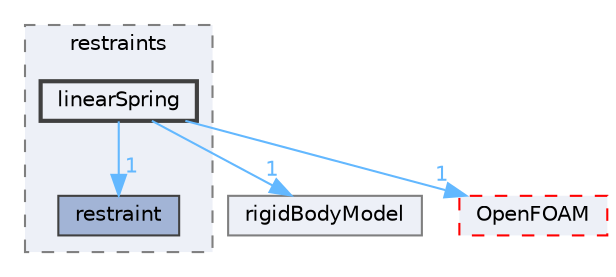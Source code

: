 digraph "src/rigidBodyDynamics/restraints/linearSpring"
{
 // LATEX_PDF_SIZE
  bgcolor="transparent";
  edge [fontname=Helvetica,fontsize=10,labelfontname=Helvetica,labelfontsize=10];
  node [fontname=Helvetica,fontsize=10,shape=box,height=0.2,width=0.4];
  compound=true
  subgraph clusterdir_5934478bd312d980c3411c3627b10c8a {
    graph [ bgcolor="#edf0f7", pencolor="grey50", label="restraints", fontname=Helvetica,fontsize=10 style="filled,dashed", URL="dir_5934478bd312d980c3411c3627b10c8a.html",tooltip=""]
  dir_af944db0c164b1c029d2b46f26f41dd1 [label="restraint", fillcolor="#a2b4d6", color="grey25", style="filled", URL="dir_af944db0c164b1c029d2b46f26f41dd1.html",tooltip=""];
  dir_2bd76bfe16819387dd2b34c0e0b79799 [label="linearSpring", fillcolor="#edf0f7", color="grey25", style="filled,bold", URL="dir_2bd76bfe16819387dd2b34c0e0b79799.html",tooltip=""];
  }
  dir_01d230fdb888802d871acc5f0e1690e2 [label="rigidBodyModel", fillcolor="#edf0f7", color="grey50", style="filled", URL="dir_01d230fdb888802d871acc5f0e1690e2.html",tooltip=""];
  dir_c5473ff19b20e6ec4dfe5c310b3778a8 [label="OpenFOAM", fillcolor="#edf0f7", color="red", style="filled,dashed", URL="dir_c5473ff19b20e6ec4dfe5c310b3778a8.html",tooltip=""];
  dir_2bd76bfe16819387dd2b34c0e0b79799->dir_01d230fdb888802d871acc5f0e1690e2 [headlabel="1", labeldistance=1.5 headhref="dir_002204_003354.html" href="dir_002204_003354.html" color="steelblue1" fontcolor="steelblue1"];
  dir_2bd76bfe16819387dd2b34c0e0b79799->dir_af944db0c164b1c029d2b46f26f41dd1 [headlabel="1", labeldistance=1.5 headhref="dir_002204_003330.html" href="dir_002204_003330.html" color="steelblue1" fontcolor="steelblue1"];
  dir_2bd76bfe16819387dd2b34c0e0b79799->dir_c5473ff19b20e6ec4dfe5c310b3778a8 [headlabel="1", labeldistance=1.5 headhref="dir_002204_002695.html" href="dir_002204_002695.html" color="steelblue1" fontcolor="steelblue1"];
}
